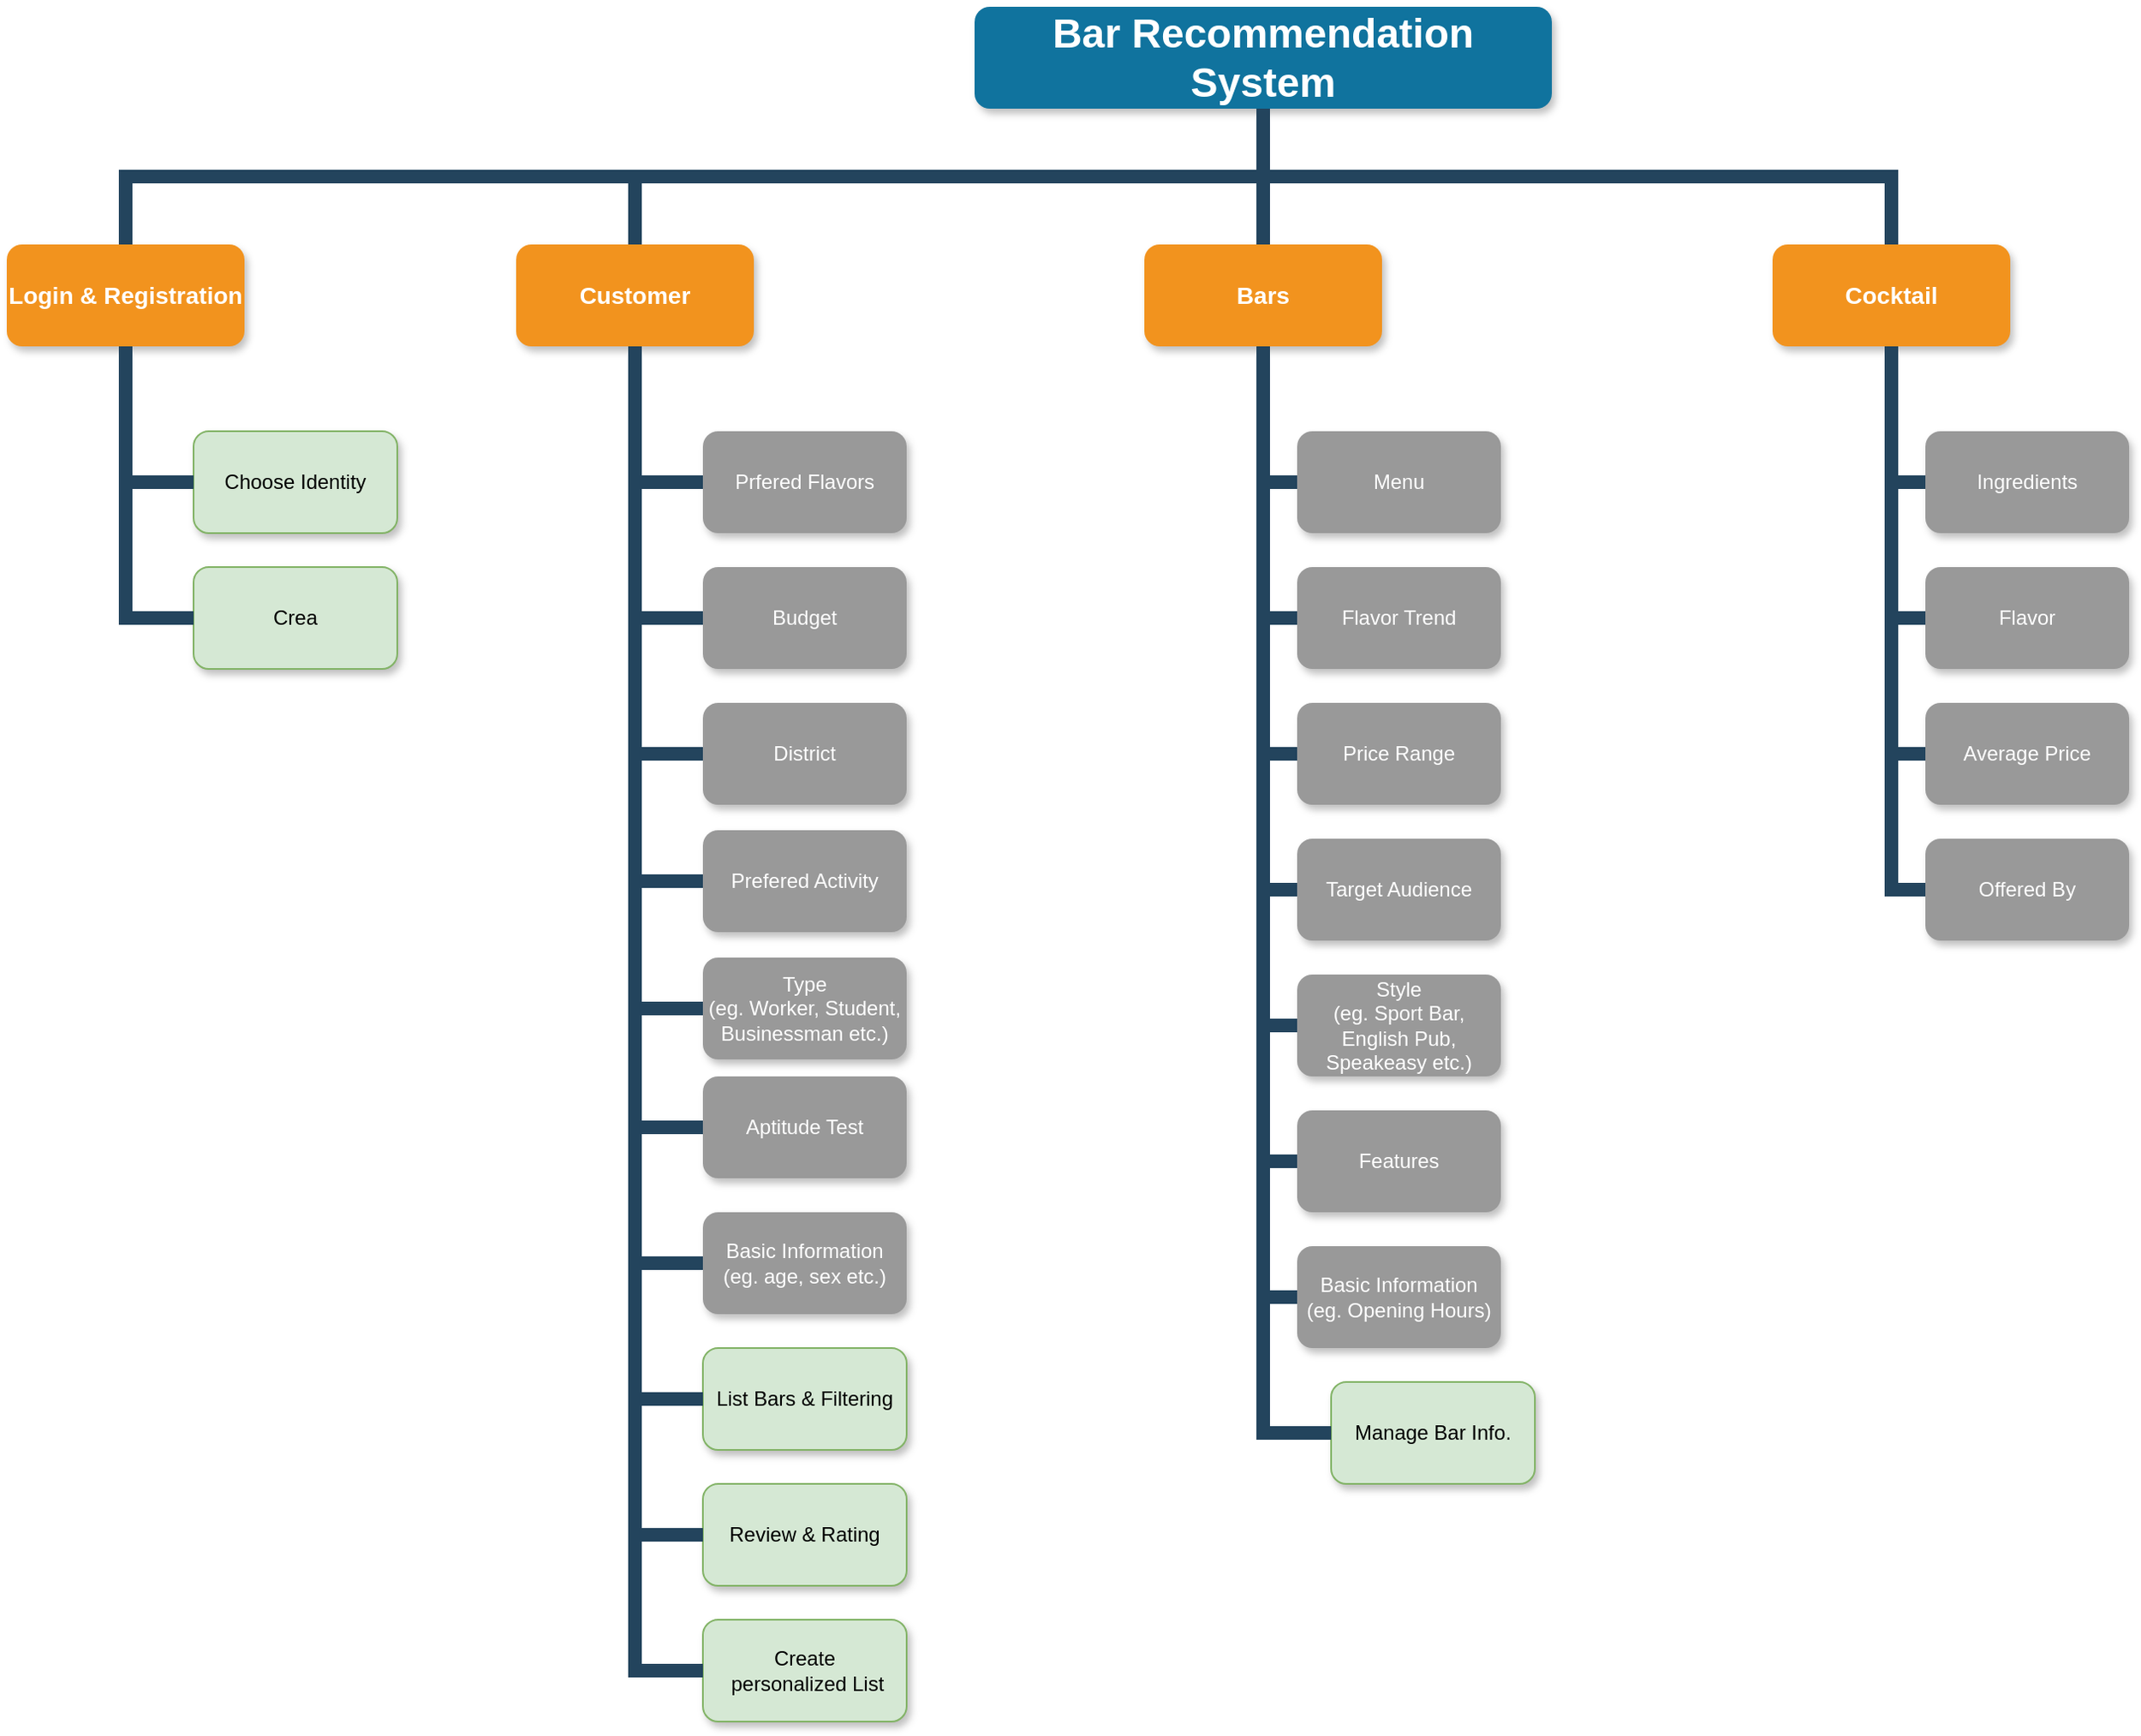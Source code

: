<mxfile version="22.1.17" type="github">
  <diagram name="Page-1" id="64c3da0e-402f-94eb-ee01-a36477274f13">
    <mxGraphModel dx="2323" dy="527" grid="1" gridSize="10" guides="1" tooltips="1" connect="1" arrows="1" fold="1" page="1" pageScale="1" pageWidth="1169" pageHeight="826" background="none" math="0" shadow="0">
      <root>
        <mxCell id="0" />
        <mxCell id="1" parent="0" />
        <mxCell id="2" value="Bar Recommendation System" style="whiteSpace=wrap;rounded=1;shadow=1;fillColor=#10739E;strokeColor=none;fontColor=#FFFFFF;fontStyle=1;fontSize=24" parent="1" vertex="1">
          <mxGeometry x="430" y="30" width="340" height="60" as="geometry" />
        </mxCell>
        <mxCell id="3" value="Customer" style="whiteSpace=wrap;rounded=1;fillColor=#F2931E;strokeColor=none;shadow=1;fontColor=#FFFFFF;fontStyle=1;fontSize=14" parent="1" vertex="1">
          <mxGeometry x="160" y="170.0" width="140" height="60" as="geometry" />
        </mxCell>
        <mxCell id="4" value="Bars" style="whiteSpace=wrap;rounded=1;fillColor=#F2931E;strokeColor=none;shadow=1;fontColor=#FFFFFF;fontStyle=1;fontSize=14" parent="1" vertex="1">
          <mxGeometry x="530" y="170.0" width="140" height="60" as="geometry" />
        </mxCell>
        <mxCell id="23" value="Prfered Flavors" style="whiteSpace=wrap;rounded=1;fillColor=#999999;strokeColor=none;shadow=1;fontColor=#FFFFFF;fontStyle=0" parent="1" vertex="1">
          <mxGeometry x="270.0" y="280.0" width="120" height="60" as="geometry" />
        </mxCell>
        <mxCell id="24" value="Budget" style="whiteSpace=wrap;rounded=1;fillColor=#999999;strokeColor=none;shadow=1;fontColor=#FFFFFF;fontStyle=0" parent="1" vertex="1">
          <mxGeometry x="270.0" y="360.0" width="120" height="60" as="geometry" />
        </mxCell>
        <mxCell id="25" value="District" style="whiteSpace=wrap;rounded=1;fillColor=#999999;strokeColor=none;shadow=1;fontColor=#FFFFFF;fontStyle=0" parent="1" vertex="1">
          <mxGeometry x="270.0" y="440.0" width="120" height="60" as="geometry" />
        </mxCell>
        <mxCell id="229" value="" style="edgeStyle=elbowEdgeStyle;elbow=vertical;rounded=0;fontColor=#000000;endArrow=none;endFill=0;strokeWidth=8;strokeColor=#23445D;" parent="1" source="2" target="3" edge="1">
          <mxGeometry width="100" height="100" relative="1" as="geometry">
            <mxPoint x="540" y="140" as="sourcePoint" />
            <mxPoint x="640" y="40" as="targetPoint" />
          </mxGeometry>
        </mxCell>
        <mxCell id="230" value="" style="edgeStyle=elbowEdgeStyle;elbow=vertical;rounded=0;fontColor=#000000;endArrow=none;endFill=0;strokeWidth=8;strokeColor=#23445D;" parent="1" source="2" target="4" edge="1">
          <mxGeometry width="100" height="100" relative="1" as="geometry">
            <mxPoint x="550" y="150" as="sourcePoint" />
            <mxPoint x="650" y="50" as="targetPoint" />
          </mxGeometry>
        </mxCell>
        <mxCell id="231" value="" style="edgeStyle=elbowEdgeStyle;elbow=vertical;rounded=0;fontColor=#000000;endArrow=none;endFill=0;strokeWidth=8;strokeColor=#23445D;entryX=0.5;entryY=0;entryDx=0;entryDy=0;" parent="1" source="2" target="PwZLuehJ7hWIkMbw8IJj-255" edge="1">
          <mxGeometry width="100" height="100" relative="1" as="geometry">
            <mxPoint x="560" y="160" as="sourcePoint" />
            <mxPoint x="970" y="170.0" as="targetPoint" />
          </mxGeometry>
        </mxCell>
        <mxCell id="PwZLuehJ7hWIkMbw8IJj-236" value="" style="edgeStyle=elbowEdgeStyle;elbow=horizontal;rounded=0;fontColor=#000000;endArrow=none;endFill=0;strokeWidth=8;strokeColor=#23445D;exitX=0.5;exitY=1;exitDx=0;exitDy=0;entryX=0;entryY=0.5;entryDx=0;entryDy=0;" parent="1" source="3" target="23" edge="1">
          <mxGeometry width="100" height="100" relative="1" as="geometry">
            <mxPoint x="230" y="290" as="sourcePoint" />
            <mxPoint x="230" y="310" as="targetPoint" />
            <Array as="points">
              <mxPoint x="230" y="280" />
            </Array>
          </mxGeometry>
        </mxCell>
        <mxCell id="PwZLuehJ7hWIkMbw8IJj-237" value="" style="edgeStyle=elbowEdgeStyle;elbow=horizontal;rounded=0;fontColor=#000000;endArrow=none;endFill=0;strokeWidth=8;strokeColor=#23445D;exitX=0.5;exitY=1;exitDx=0;exitDy=0;" parent="1" target="24" edge="1">
          <mxGeometry width="100" height="100" relative="1" as="geometry">
            <mxPoint x="230" y="230" as="sourcePoint" />
            <mxPoint x="240" y="310" as="targetPoint" />
            <Array as="points">
              <mxPoint x="230" y="280" />
            </Array>
          </mxGeometry>
        </mxCell>
        <mxCell id="PwZLuehJ7hWIkMbw8IJj-238" value="" style="edgeStyle=elbowEdgeStyle;elbow=horizontal;rounded=0;fontColor=#000000;endArrow=none;endFill=0;strokeWidth=8;strokeColor=#23445D;exitX=0.5;exitY=1;exitDx=0;exitDy=0;" parent="1" target="25" edge="1">
          <mxGeometry width="100" height="100" relative="1" as="geometry">
            <mxPoint x="230" y="230" as="sourcePoint" />
            <mxPoint x="240" y="310" as="targetPoint" />
            <Array as="points">
              <mxPoint x="230" y="280" />
            </Array>
          </mxGeometry>
        </mxCell>
        <mxCell id="PwZLuehJ7hWIkMbw8IJj-241" value="Menu" style="whiteSpace=wrap;rounded=1;fillColor=#999999;strokeColor=none;shadow=1;fontColor=#FFFFFF;fontStyle=0" parent="1" vertex="1">
          <mxGeometry x="620" y="280.0" width="120" height="60" as="geometry" />
        </mxCell>
        <mxCell id="PwZLuehJ7hWIkMbw8IJj-242" value="Flavor Trend" style="whiteSpace=wrap;rounded=1;fillColor=#999999;strokeColor=none;shadow=1;fontColor=#FFFFFF;fontStyle=0" parent="1" vertex="1">
          <mxGeometry x="620.0" y="360.0" width="120" height="60" as="geometry" />
        </mxCell>
        <mxCell id="PwZLuehJ7hWIkMbw8IJj-243" value="Price Range" style="whiteSpace=wrap;rounded=1;fillColor=#999999;strokeColor=none;shadow=1;fontColor=#FFFFFF;fontStyle=0" parent="1" vertex="1">
          <mxGeometry x="620" y="440.0" width="120" height="60" as="geometry" />
        </mxCell>
        <mxCell id="PwZLuehJ7hWIkMbw8IJj-244" value="Target Audience" style="whiteSpace=wrap;rounded=1;fillColor=#999999;strokeColor=none;shadow=1;fontColor=#FFFFFF;fontStyle=0" parent="1" vertex="1">
          <mxGeometry x="620.0" y="520.0" width="120" height="60" as="geometry" />
        </mxCell>
        <mxCell id="PwZLuehJ7hWIkMbw8IJj-245" value="Style&#xa;(eg. Sport Bar, English Pub,&#xa;Speakeasy etc.)" style="whiteSpace=wrap;rounded=1;fillColor=#999999;strokeColor=none;shadow=1;fontColor=#FFFFFF;fontStyle=0" parent="1" vertex="1">
          <mxGeometry x="620.0" y="600.0" width="120" height="60" as="geometry" />
        </mxCell>
        <mxCell id="PwZLuehJ7hWIkMbw8IJj-246" value="" style="edgeStyle=elbowEdgeStyle;elbow=horizontal;rounded=0;fontColor=#000000;endArrow=none;endFill=0;strokeWidth=8;strokeColor=#23445D;entryX=0;entryY=0.5;entryDx=0;entryDy=0;exitX=0.5;exitY=1;exitDx=0;exitDy=0;" parent="1" source="4" target="PwZLuehJ7hWIkMbw8IJj-241" edge="1">
          <mxGeometry width="100" height="100" relative="1" as="geometry">
            <mxPoint x="600" y="280" as="sourcePoint" />
            <mxPoint x="650" y="680" as="targetPoint" />
            <Array as="points">
              <mxPoint x="600" y="330" />
            </Array>
          </mxGeometry>
        </mxCell>
        <mxCell id="PwZLuehJ7hWIkMbw8IJj-247" value="" style="edgeStyle=elbowEdgeStyle;elbow=horizontal;rounded=0;fontColor=#000000;endArrow=none;endFill=0;strokeWidth=8;strokeColor=#23445D;entryX=0;entryY=0.5;entryDx=0;entryDy=0;" parent="1" target="PwZLuehJ7hWIkMbw8IJj-242" edge="1">
          <mxGeometry width="100" height="100" relative="1" as="geometry">
            <mxPoint x="600" y="230" as="sourcePoint" />
            <mxPoint x="620" y="310" as="targetPoint" />
            <Array as="points">
              <mxPoint x="600" y="330" />
            </Array>
          </mxGeometry>
        </mxCell>
        <mxCell id="PwZLuehJ7hWIkMbw8IJj-248" value="" style="edgeStyle=elbowEdgeStyle;elbow=horizontal;rounded=0;fontColor=#000000;endArrow=none;endFill=0;strokeWidth=8;strokeColor=#23445D;entryX=0;entryY=0.5;entryDx=0;entryDy=0;exitX=0.5;exitY=1;exitDx=0;exitDy=0;" parent="1" source="4" target="PwZLuehJ7hWIkMbw8IJj-243" edge="1">
          <mxGeometry width="100" height="100" relative="1" as="geometry">
            <mxPoint x="600" y="240" as="sourcePoint" />
            <mxPoint x="620" y="400" as="targetPoint" />
            <Array as="points">
              <mxPoint x="600" y="340" />
            </Array>
          </mxGeometry>
        </mxCell>
        <mxCell id="PwZLuehJ7hWIkMbw8IJj-249" value="Prefered Activity" style="whiteSpace=wrap;rounded=1;fillColor=#999999;strokeColor=none;shadow=1;fontColor=#FFFFFF;fontStyle=0" parent="1" vertex="1">
          <mxGeometry x="270.0" y="515.0" width="120" height="60" as="geometry" />
        </mxCell>
        <mxCell id="PwZLuehJ7hWIkMbw8IJj-250" value="" style="edgeStyle=elbowEdgeStyle;elbow=horizontal;rounded=0;fontColor=#000000;endArrow=none;endFill=0;strokeWidth=8;strokeColor=#23445D;entryX=0;entryY=0.5;entryDx=0;entryDy=0;exitX=0.5;exitY=1;exitDx=0;exitDy=0;" parent="1" source="3" target="PwZLuehJ7hWIkMbw8IJj-249" edge="1">
          <mxGeometry width="100" height="100" relative="1" as="geometry">
            <mxPoint x="230" y="250" as="sourcePoint" />
            <mxPoint x="230" y="545" as="targetPoint" />
            <Array as="points">
              <mxPoint x="230" y="515" />
            </Array>
          </mxGeometry>
        </mxCell>
        <mxCell id="PwZLuehJ7hWIkMbw8IJj-251" value="" style="edgeStyle=elbowEdgeStyle;elbow=horizontal;rounded=0;fontColor=#000000;endArrow=none;endFill=0;strokeWidth=8;strokeColor=#23445D;entryX=0;entryY=0.5;entryDx=0;entryDy=0;exitX=0.5;exitY=1;exitDx=0;exitDy=0;" parent="1" source="4" target="PwZLuehJ7hWIkMbw8IJj-244" edge="1">
          <mxGeometry width="100" height="100" relative="1" as="geometry">
            <mxPoint x="610" y="240" as="sourcePoint" />
            <mxPoint x="630" y="480" as="targetPoint" />
            <Array as="points">
              <mxPoint x="600" y="390" />
            </Array>
          </mxGeometry>
        </mxCell>
        <mxCell id="PwZLuehJ7hWIkMbw8IJj-252" value="" style="edgeStyle=elbowEdgeStyle;elbow=horizontal;rounded=0;fontColor=#000000;endArrow=none;endFill=0;strokeWidth=8;strokeColor=#23445D;entryX=0;entryY=0.5;entryDx=0;entryDy=0;exitX=0.5;exitY=1;exitDx=0;exitDy=0;" parent="1" source="4" target="PwZLuehJ7hWIkMbw8IJj-245" edge="1">
          <mxGeometry width="100" height="100" relative="1" as="geometry">
            <mxPoint x="600" y="240" as="sourcePoint" />
            <mxPoint x="620" y="560" as="targetPoint" />
            <Array as="points">
              <mxPoint x="600" y="400" />
            </Array>
          </mxGeometry>
        </mxCell>
        <mxCell id="PwZLuehJ7hWIkMbw8IJj-253" value="Type&#xa;(eg. Worker, Student, Businessman etc.)" style="whiteSpace=wrap;rounded=1;fillColor=#999999;strokeColor=none;shadow=1;fontColor=#FFFFFF;fontStyle=0" parent="1" vertex="1">
          <mxGeometry x="270.0" y="590.0" width="120" height="60" as="geometry" />
        </mxCell>
        <mxCell id="PwZLuehJ7hWIkMbw8IJj-254" value="" style="edgeStyle=elbowEdgeStyle;elbow=horizontal;rounded=0;fontColor=#000000;endArrow=none;endFill=0;strokeWidth=8;strokeColor=#23445D;exitX=0.5;exitY=1;exitDx=0;exitDy=0;entryX=0;entryY=0.5;entryDx=0;entryDy=0;" parent="1" target="PwZLuehJ7hWIkMbw8IJj-253" edge="1">
          <mxGeometry width="100" height="100" relative="1" as="geometry">
            <mxPoint x="230" y="540" as="sourcePoint" />
            <mxPoint x="230" y="620" as="targetPoint" />
            <Array as="points">
              <mxPoint x="230" y="590" />
            </Array>
          </mxGeometry>
        </mxCell>
        <mxCell id="PwZLuehJ7hWIkMbw8IJj-255" value="Cocktail" style="whiteSpace=wrap;rounded=1;fillColor=#F2931E;strokeColor=none;shadow=1;fontColor=#FFFFFF;fontStyle=1;fontSize=14" parent="1" vertex="1">
          <mxGeometry x="900" y="170.0" width="140" height="60" as="geometry" />
        </mxCell>
        <mxCell id="PwZLuehJ7hWIkMbw8IJj-256" value="Ingredients" style="whiteSpace=wrap;rounded=1;fillColor=#999999;strokeColor=none;shadow=1;fontColor=#FFFFFF;fontStyle=0" parent="1" vertex="1">
          <mxGeometry x="990" y="280.0" width="120" height="60" as="geometry" />
        </mxCell>
        <mxCell id="PwZLuehJ7hWIkMbw8IJj-257" value="Flavor" style="whiteSpace=wrap;rounded=1;fillColor=#999999;strokeColor=none;shadow=1;fontColor=#FFFFFF;fontStyle=0" parent="1" vertex="1">
          <mxGeometry x="990.0" y="360.0" width="120" height="60" as="geometry" />
        </mxCell>
        <mxCell id="PwZLuehJ7hWIkMbw8IJj-258" value="Average Price" style="whiteSpace=wrap;rounded=1;fillColor=#999999;strokeColor=none;shadow=1;fontColor=#FFFFFF;fontStyle=0" parent="1" vertex="1">
          <mxGeometry x="990" y="440.0" width="120" height="60" as="geometry" />
        </mxCell>
        <mxCell id="PwZLuehJ7hWIkMbw8IJj-259" value="Offered By" style="whiteSpace=wrap;rounded=1;fillColor=#999999;strokeColor=none;shadow=1;fontColor=#FFFFFF;fontStyle=0" parent="1" vertex="1">
          <mxGeometry x="990.0" y="520.0" width="120" height="60" as="geometry" />
        </mxCell>
        <mxCell id="PwZLuehJ7hWIkMbw8IJj-261" value="" style="edgeStyle=elbowEdgeStyle;elbow=horizontal;rounded=0;fontColor=#000000;endArrow=none;endFill=0;strokeWidth=8;strokeColor=#23445D;entryX=0;entryY=0.5;entryDx=0;entryDy=0;exitX=0.5;exitY=1;exitDx=0;exitDy=0;" parent="1" source="PwZLuehJ7hWIkMbw8IJj-255" target="PwZLuehJ7hWIkMbw8IJj-256" edge="1">
          <mxGeometry width="100" height="100" relative="1" as="geometry">
            <mxPoint x="970" y="280" as="sourcePoint" />
            <mxPoint x="1020" y="680" as="targetPoint" />
            <Array as="points">
              <mxPoint x="970" y="330" />
            </Array>
          </mxGeometry>
        </mxCell>
        <mxCell id="PwZLuehJ7hWIkMbw8IJj-262" value="" style="edgeStyle=elbowEdgeStyle;elbow=horizontal;rounded=0;fontColor=#000000;endArrow=none;endFill=0;strokeWidth=8;strokeColor=#23445D;entryX=0;entryY=0.5;entryDx=0;entryDy=0;" parent="1" target="PwZLuehJ7hWIkMbw8IJj-257" edge="1">
          <mxGeometry width="100" height="100" relative="1" as="geometry">
            <mxPoint x="970" y="230" as="sourcePoint" />
            <mxPoint x="990" y="310" as="targetPoint" />
            <Array as="points">
              <mxPoint x="970" y="330" />
            </Array>
          </mxGeometry>
        </mxCell>
        <mxCell id="PwZLuehJ7hWIkMbw8IJj-263" value="" style="edgeStyle=elbowEdgeStyle;elbow=horizontal;rounded=0;fontColor=#000000;endArrow=none;endFill=0;strokeWidth=8;strokeColor=#23445D;entryX=0;entryY=0.5;entryDx=0;entryDy=0;exitX=0.5;exitY=1;exitDx=0;exitDy=0;" parent="1" source="PwZLuehJ7hWIkMbw8IJj-255" target="PwZLuehJ7hWIkMbw8IJj-258" edge="1">
          <mxGeometry width="100" height="100" relative="1" as="geometry">
            <mxPoint x="970" y="240" as="sourcePoint" />
            <mxPoint x="990" y="400" as="targetPoint" />
            <Array as="points">
              <mxPoint x="970" y="340" />
            </Array>
          </mxGeometry>
        </mxCell>
        <mxCell id="PwZLuehJ7hWIkMbw8IJj-264" value="" style="edgeStyle=elbowEdgeStyle;elbow=horizontal;rounded=0;fontColor=#000000;endArrow=none;endFill=0;strokeWidth=8;strokeColor=#23445D;entryX=0;entryY=0.5;entryDx=0;entryDy=0;exitX=0.5;exitY=1;exitDx=0;exitDy=0;" parent="1" source="PwZLuehJ7hWIkMbw8IJj-255" target="PwZLuehJ7hWIkMbw8IJj-259" edge="1">
          <mxGeometry width="100" height="100" relative="1" as="geometry">
            <mxPoint x="980" y="240" as="sourcePoint" />
            <mxPoint x="1000" y="480" as="targetPoint" />
            <Array as="points">
              <mxPoint x="970" y="390" />
            </Array>
          </mxGeometry>
        </mxCell>
        <mxCell id="PwZLuehJ7hWIkMbw8IJj-266" value="Features" style="whiteSpace=wrap;rounded=1;fillColor=#999999;strokeColor=none;shadow=1;fontColor=#FFFFFF;fontStyle=0" parent="1" vertex="1">
          <mxGeometry x="620" y="680.0" width="120" height="60" as="geometry" />
        </mxCell>
        <mxCell id="PwZLuehJ7hWIkMbw8IJj-267" value="" style="edgeStyle=elbowEdgeStyle;elbow=horizontal;rounded=0;fontColor=#000000;endArrow=none;endFill=0;strokeWidth=8;strokeColor=#23445D;entryX=0;entryY=0.5;entryDx=0;entryDy=0;exitX=0.5;exitY=1;exitDx=0;exitDy=0;" parent="1" target="PwZLuehJ7hWIkMbw8IJj-266" edge="1">
          <mxGeometry width="100" height="100" relative="1" as="geometry">
            <mxPoint x="600" y="630" as="sourcePoint" />
            <mxPoint x="650" y="1080" as="targetPoint" />
            <Array as="points">
              <mxPoint x="600" y="730" />
            </Array>
          </mxGeometry>
        </mxCell>
        <mxCell id="PwZLuehJ7hWIkMbw8IJj-268" value="Aptitude Test" style="whiteSpace=wrap;rounded=1;fillColor=#999999;strokeColor=none;shadow=1;fontColor=#FFFFFF;fontStyle=0" parent="1" vertex="1">
          <mxGeometry x="270.0" y="660.0" width="120" height="60" as="geometry" />
        </mxCell>
        <mxCell id="PwZLuehJ7hWIkMbw8IJj-269" value="" style="edgeStyle=elbowEdgeStyle;elbow=horizontal;rounded=0;fontColor=#000000;endArrow=none;endFill=0;strokeWidth=8;strokeColor=#23445D;exitX=0.5;exitY=1;exitDx=0;exitDy=0;entryX=0;entryY=0.5;entryDx=0;entryDy=0;" parent="1" target="PwZLuehJ7hWIkMbw8IJj-268" edge="1">
          <mxGeometry width="100" height="100" relative="1" as="geometry">
            <mxPoint x="230" y="610" as="sourcePoint" />
            <mxPoint x="230" y="690" as="targetPoint" />
            <Array as="points">
              <mxPoint x="230" y="660" />
            </Array>
          </mxGeometry>
        </mxCell>
        <mxCell id="PwZLuehJ7hWIkMbw8IJj-272" value="Basic Information&#xa;(eg. Opening Hours)" style="whiteSpace=wrap;rounded=1;fillColor=#999999;strokeColor=none;shadow=1;fontColor=#FFFFFF;fontStyle=0" parent="1" vertex="1">
          <mxGeometry x="620" y="760.0" width="120" height="60" as="geometry" />
        </mxCell>
        <mxCell id="PwZLuehJ7hWIkMbw8IJj-273" value="" style="edgeStyle=elbowEdgeStyle;elbow=horizontal;rounded=0;fontColor=#000000;endArrow=none;endFill=0;strokeWidth=8;strokeColor=#23445D;entryX=0;entryY=0.5;entryDx=0;entryDy=0;exitX=0.5;exitY=1;exitDx=0;exitDy=0;" parent="1" target="PwZLuehJ7hWIkMbw8IJj-272" edge="1">
          <mxGeometry width="100" height="100" relative="1" as="geometry">
            <mxPoint x="600" y="710" as="sourcePoint" />
            <mxPoint x="650" y="1160" as="targetPoint" />
            <Array as="points">
              <mxPoint x="600" y="810" />
            </Array>
          </mxGeometry>
        </mxCell>
        <mxCell id="PwZLuehJ7hWIkMbw8IJj-274" value="Basic Information&#xa;(eg. age, sex etc.)" style="whiteSpace=wrap;rounded=1;fillColor=#999999;strokeColor=none;shadow=1;fontColor=#FFFFFF;fontStyle=0" parent="1" vertex="1">
          <mxGeometry x="270.0" y="740.0" width="120" height="60" as="geometry" />
        </mxCell>
        <mxCell id="PwZLuehJ7hWIkMbw8IJj-275" value="" style="edgeStyle=elbowEdgeStyle;elbow=horizontal;rounded=0;fontColor=#000000;endArrow=none;endFill=0;strokeWidth=8;strokeColor=#23445D;exitX=0.5;exitY=1;exitDx=0;exitDy=0;entryX=0;entryY=0.5;entryDx=0;entryDy=0;" parent="1" target="PwZLuehJ7hWIkMbw8IJj-274" edge="1">
          <mxGeometry width="100" height="100" relative="1" as="geometry">
            <mxPoint x="230" y="690" as="sourcePoint" />
            <mxPoint x="230" y="770" as="targetPoint" />
            <Array as="points">
              <mxPoint x="230" y="740" />
            </Array>
          </mxGeometry>
        </mxCell>
        <mxCell id="LRGhZT7GojGfpb7mA8rz-231" value="List Bars &amp; Filtering" style="whiteSpace=wrap;rounded=1;fillColor=#d5e8d4;strokeColor=#82b366;shadow=1;fontStyle=0;" parent="1" vertex="1">
          <mxGeometry x="270.0" y="820.0" width="120" height="60" as="geometry" />
        </mxCell>
        <mxCell id="LRGhZT7GojGfpb7mA8rz-232" value="" style="edgeStyle=elbowEdgeStyle;elbow=horizontal;rounded=0;fontColor=#000000;endArrow=none;endFill=0;strokeWidth=8;strokeColor=#23445D;exitX=0.5;exitY=1;exitDx=0;exitDy=0;entryX=0;entryY=0.5;entryDx=0;entryDy=0;" parent="1" edge="1">
          <mxGeometry width="100" height="100" relative="1" as="geometry">
            <mxPoint x="230" y="770" as="sourcePoint" />
            <mxPoint x="270" y="850" as="targetPoint" />
            <Array as="points">
              <mxPoint x="230" y="890" />
            </Array>
          </mxGeometry>
        </mxCell>
        <mxCell id="LRGhZT7GojGfpb7mA8rz-233" value="Review &amp; Rating" style="whiteSpace=wrap;rounded=1;fillColor=#d5e8d4;strokeColor=#82b366;shadow=1;fontStyle=0;" parent="1" vertex="1">
          <mxGeometry x="270.0" y="900.0" width="120" height="60" as="geometry" />
        </mxCell>
        <mxCell id="LRGhZT7GojGfpb7mA8rz-234" value="" style="edgeStyle=elbowEdgeStyle;elbow=horizontal;rounded=0;fontColor=#000000;endArrow=none;endFill=0;strokeWidth=8;strokeColor=#23445D;exitX=0.5;exitY=1;exitDx=0;exitDy=0;entryX=0;entryY=0.5;entryDx=0;entryDy=0;" parent="1" edge="1">
          <mxGeometry width="100" height="100" relative="1" as="geometry">
            <mxPoint x="230" y="850" as="sourcePoint" />
            <mxPoint x="270" y="930" as="targetPoint" />
            <Array as="points">
              <mxPoint x="230" y="970" />
            </Array>
          </mxGeometry>
        </mxCell>
        <mxCell id="LRGhZT7GojGfpb7mA8rz-235" value="Create&#xa; personalized List" style="whiteSpace=wrap;rounded=1;fillColor=#d5e8d4;strokeColor=#82b366;shadow=1;fontStyle=0;" parent="1" vertex="1">
          <mxGeometry x="270.0" y="980.0" width="120" height="60" as="geometry" />
        </mxCell>
        <mxCell id="LRGhZT7GojGfpb7mA8rz-236" value="" style="edgeStyle=elbowEdgeStyle;elbow=horizontal;rounded=0;fontColor=#000000;endArrow=none;endFill=0;strokeWidth=8;strokeColor=#23445D;exitX=0.5;exitY=1;exitDx=0;exitDy=0;entryX=0;entryY=0.5;entryDx=0;entryDy=0;" parent="1" edge="1">
          <mxGeometry width="100" height="100" relative="1" as="geometry">
            <mxPoint x="230" y="930" as="sourcePoint" />
            <mxPoint x="270" y="1010" as="targetPoint" />
            <Array as="points">
              <mxPoint x="230" y="1050" />
            </Array>
          </mxGeometry>
        </mxCell>
        <mxCell id="LRGhZT7GojGfpb7mA8rz-237" value="Manage Bar Info." style="whiteSpace=wrap;rounded=1;fillColor=#d5e8d4;strokeColor=#82b366;shadow=1;fontStyle=0;" parent="1" vertex="1">
          <mxGeometry x="640" y="840.0" width="120" height="60" as="geometry" />
        </mxCell>
        <mxCell id="LRGhZT7GojGfpb7mA8rz-238" value="" style="edgeStyle=elbowEdgeStyle;elbow=horizontal;rounded=0;fontColor=#000000;endArrow=none;endFill=0;strokeWidth=8;strokeColor=#23445D;exitX=0.5;exitY=1;exitDx=0;exitDy=0;entryX=0;entryY=0.5;entryDx=0;entryDy=0;" parent="1" edge="1">
          <mxGeometry width="100" height="100" relative="1" as="geometry">
            <mxPoint x="600" y="790" as="sourcePoint" />
            <mxPoint x="640" y="870" as="targetPoint" />
            <Array as="points">
              <mxPoint x="600" y="910" />
            </Array>
          </mxGeometry>
        </mxCell>
        <mxCell id="D6FfgWbDQGJqdiZfFgGo-233" value="" style="edgeStyle=elbowEdgeStyle;elbow=vertical;rounded=0;fontColor=#000000;endArrow=none;endFill=0;strokeWidth=8;strokeColor=#23445D;" edge="1" parent="1" target="D6FfgWbDQGJqdiZfFgGo-232">
          <mxGeometry width="100" height="100" relative="1" as="geometry">
            <mxPoint x="275" y="130" as="sourcePoint" />
            <mxPoint x="-30" y="210" as="targetPoint" />
            <Array as="points">
              <mxPoint x="140" y="130" />
            </Array>
          </mxGeometry>
        </mxCell>
        <mxCell id="D6FfgWbDQGJqdiZfFgGo-232" value="Login &amp; Registration" style="whiteSpace=wrap;rounded=1;fillColor=#F2931E;strokeColor=none;shadow=1;fontColor=#FFFFFF;fontStyle=1;fontSize=14" vertex="1" parent="1">
          <mxGeometry x="-140" y="170.0" width="140" height="60" as="geometry" />
        </mxCell>
        <mxCell id="D6FfgWbDQGJqdiZfFgGo-234" value="Choose Identity" style="whiteSpace=wrap;rounded=1;fillColor=#d5e8d4;strokeColor=#82b366;shadow=1;fontStyle=0;" vertex="1" parent="1">
          <mxGeometry x="-30.0" y="280.0" width="120" height="60" as="geometry" />
        </mxCell>
        <mxCell id="D6FfgWbDQGJqdiZfFgGo-235" value="" style="edgeStyle=elbowEdgeStyle;elbow=horizontal;rounded=0;fontColor=#000000;endArrow=none;endFill=0;strokeWidth=8;strokeColor=#23445D;exitX=0.5;exitY=1;exitDx=0;exitDy=0;entryX=0;entryY=0.5;entryDx=0;entryDy=0;" edge="1" parent="1">
          <mxGeometry width="100" height="100" relative="1" as="geometry">
            <mxPoint x="-70" y="230" as="sourcePoint" />
            <mxPoint x="-30" y="310" as="targetPoint" />
            <Array as="points">
              <mxPoint x="-70" y="350" />
            </Array>
          </mxGeometry>
        </mxCell>
        <mxCell id="D6FfgWbDQGJqdiZfFgGo-236" value="Crea" style="whiteSpace=wrap;rounded=1;fillColor=#d5e8d4;strokeColor=#82b366;shadow=1;fontStyle=0;" vertex="1" parent="1">
          <mxGeometry x="-30.0" y="360.0" width="120" height="60" as="geometry" />
        </mxCell>
        <mxCell id="D6FfgWbDQGJqdiZfFgGo-237" value="" style="edgeStyle=elbowEdgeStyle;elbow=horizontal;rounded=0;fontColor=#000000;endArrow=none;endFill=0;strokeWidth=8;strokeColor=#23445D;exitX=0.5;exitY=1;exitDx=0;exitDy=0;entryX=0;entryY=0.5;entryDx=0;entryDy=0;" edge="1" parent="1">
          <mxGeometry width="100" height="100" relative="1" as="geometry">
            <mxPoint x="-70" y="310" as="sourcePoint" />
            <mxPoint x="-30" y="390" as="targetPoint" />
            <Array as="points">
              <mxPoint x="-70" y="430" />
            </Array>
          </mxGeometry>
        </mxCell>
      </root>
    </mxGraphModel>
  </diagram>
</mxfile>
